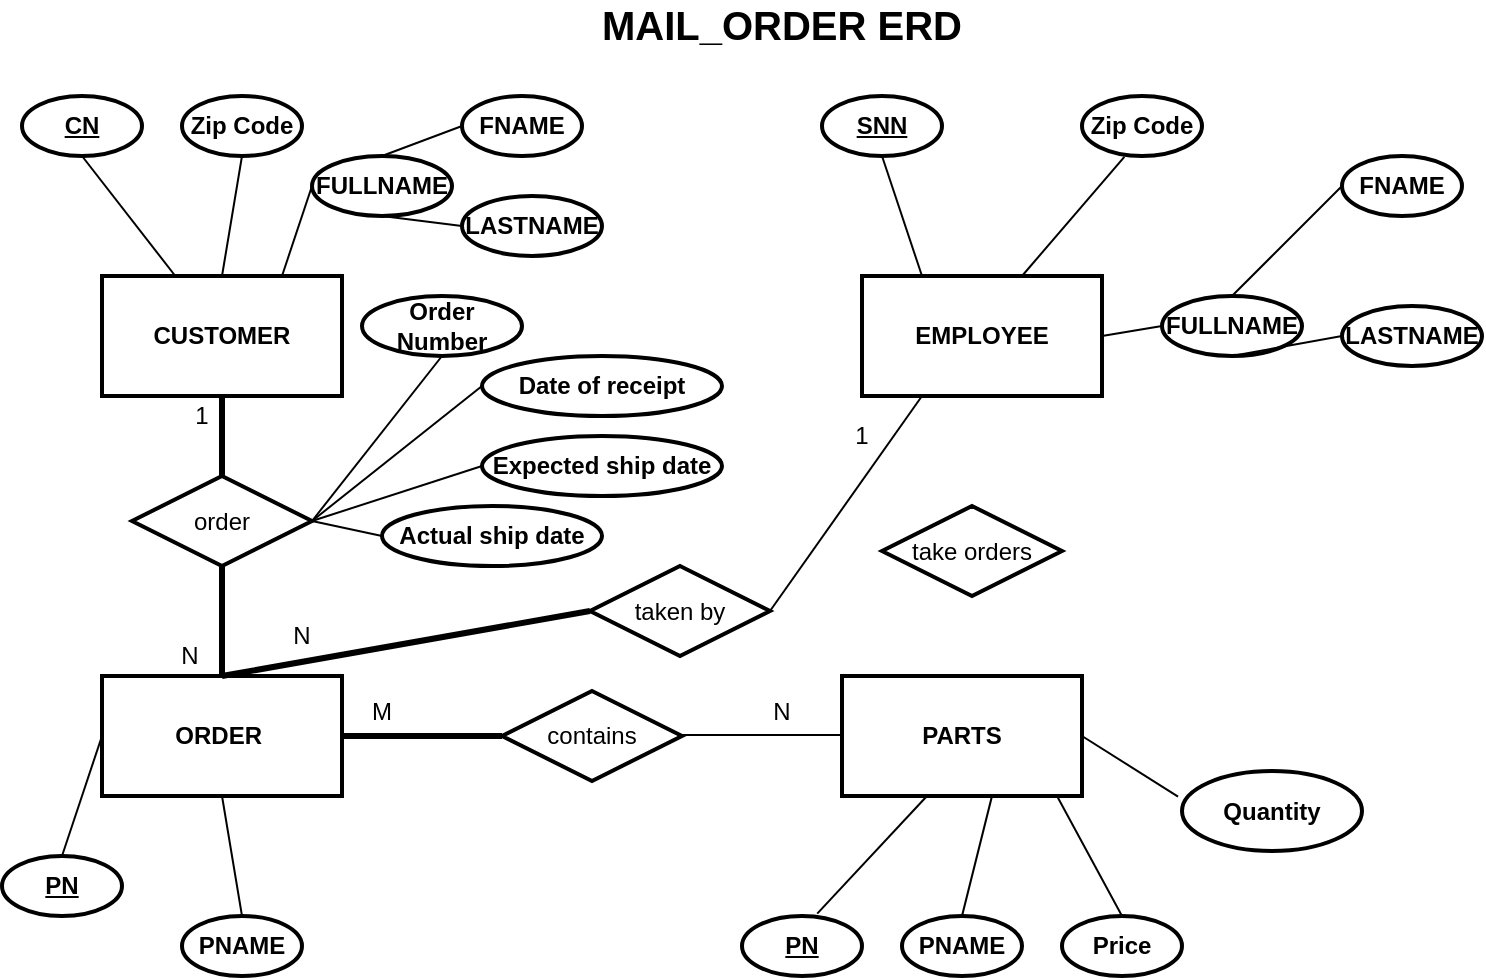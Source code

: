 <mxfile version="14.2.9" type="github"><diagram id="fhw7Gcsa4oTLrVTBU_38" name="Page-1"><mxGraphModel dx="1278" dy="508" grid="1" gridSize="10" guides="1" tooltips="1" connect="1" arrows="1" fold="1" page="1" pageScale="1" pageWidth="827" pageHeight="1169" math="0" shadow="0"><root><mxCell id="0"/><mxCell id="1" parent="0"/><mxCell id="vzhQpynMpqruUw6QNbGc-1" value="&lt;b&gt;CUSTOMER&lt;/b&gt;" style="rounded=0;whiteSpace=wrap;html=1;strokeWidth=2;" parent="1" vertex="1"><mxGeometry x="80" y="140" width="120" height="60" as="geometry"/></mxCell><mxCell id="vzhQpynMpqruUw6QNbGc-2" value="&lt;b&gt;EMPLOYEE&lt;/b&gt;" style="rounded=0;whiteSpace=wrap;html=1;strokeWidth=2;" parent="1" vertex="1"><mxGeometry x="460" y="140" width="120" height="60" as="geometry"/></mxCell><mxCell id="vzhQpynMpqruUw6QNbGc-3" value="&lt;b&gt;ORDER&amp;nbsp;&lt;/b&gt;" style="rounded=0;whiteSpace=wrap;html=1;strokeWidth=2;" parent="1" vertex="1"><mxGeometry x="80" y="340" width="120" height="60" as="geometry"/></mxCell><mxCell id="vzhQpynMpqruUw6QNbGc-4" value="CN" style="ellipse;whiteSpace=wrap;html=1;strokeWidth=2;fontStyle=5" parent="1" vertex="1"><mxGeometry x="40" y="50" width="60" height="30" as="geometry"/></mxCell><mxCell id="vzhQpynMpqruUw6QNbGc-5" value="Zip Code" style="ellipse;whiteSpace=wrap;html=1;strokeWidth=2;fontStyle=1" parent="1" vertex="1"><mxGeometry x="120" y="50" width="60" height="30" as="geometry"/></mxCell><mxCell id="vzhQpynMpqruUw6QNbGc-7" value="&lt;u&gt;SNN&lt;/u&gt;" style="ellipse;whiteSpace=wrap;html=1;strokeWidth=2;fontStyle=1" parent="1" vertex="1"><mxGeometry x="440" y="50" width="60" height="30" as="geometry"/></mxCell><mxCell id="vzhQpynMpqruUw6QNbGc-9" value="Zip Code" style="ellipse;whiteSpace=wrap;html=1;strokeWidth=2;fontStyle=1" parent="1" vertex="1"><mxGeometry x="570" y="50" width="60" height="30" as="geometry"/></mxCell><mxCell id="vzhQpynMpqruUw6QNbGc-10" value="FULLNAME" style="ellipse;whiteSpace=wrap;html=1;strokeWidth=2;fontStyle=1" parent="1" vertex="1"><mxGeometry x="610" y="150" width="70" height="30" as="geometry"/></mxCell><mxCell id="vzhQpynMpqruUw6QNbGc-11" value="FNAME" style="ellipse;whiteSpace=wrap;html=1;strokeWidth=2;fontStyle=1" parent="1" vertex="1"><mxGeometry x="700" y="80" width="60" height="30" as="geometry"/></mxCell><mxCell id="vzhQpynMpqruUw6QNbGc-13" value="LASTNAME" style="ellipse;whiteSpace=wrap;html=1;strokeWidth=2;fontStyle=1" parent="1" vertex="1"><mxGeometry x="700" y="155" width="70" height="30" as="geometry"/></mxCell><mxCell id="vzhQpynMpqruUw6QNbGc-14" value="&lt;u&gt;PN&lt;/u&gt;" style="ellipse;whiteSpace=wrap;html=1;strokeWidth=2;fontStyle=1" parent="1" vertex="1"><mxGeometry x="30" y="430" width="60" height="30" as="geometry"/></mxCell><mxCell id="vzhQpynMpqruUw6QNbGc-15" value="PNAME" style="ellipse;whiteSpace=wrap;html=1;strokeWidth=2;fontStyle=1" parent="1" vertex="1"><mxGeometry x="120" y="460" width="60" height="30" as="geometry"/></mxCell><mxCell id="vzhQpynMpqruUw6QNbGc-16" value="" style="endArrow=none;html=1;exitX=0.5;exitY=1;exitDx=0;exitDy=0;" parent="1" source="vzhQpynMpqruUw6QNbGc-4" target="vzhQpynMpqruUw6QNbGc-1" edge="1"><mxGeometry width="50" height="50" relative="1" as="geometry"><mxPoint x="90" y="280" as="sourcePoint"/><mxPoint x="140" y="230" as="targetPoint"/></mxGeometry></mxCell><mxCell id="vzhQpynMpqruUw6QNbGc-17" value="" style="endArrow=none;html=1;exitX=0.5;exitY=1;exitDx=0;exitDy=0;entryX=0.5;entryY=0;entryDx=0;entryDy=0;" parent="1" source="vzhQpynMpqruUw6QNbGc-5" target="vzhQpynMpqruUw6QNbGc-1" edge="1"><mxGeometry width="50" height="50" relative="1" as="geometry"><mxPoint x="80" y="90" as="sourcePoint"/><mxPoint x="126.667" y="150" as="targetPoint"/></mxGeometry></mxCell><mxCell id="vzhQpynMpqruUw6QNbGc-21" value="&lt;u&gt;PN&lt;/u&gt;" style="ellipse;whiteSpace=wrap;html=1;strokeWidth=2;fontStyle=1" parent="1" vertex="1"><mxGeometry x="400" y="460" width="60" height="30" as="geometry"/></mxCell><mxCell id="vzhQpynMpqruUw6QNbGc-22" value="PNAME" style="ellipse;whiteSpace=wrap;html=1;strokeWidth=2;fontStyle=1" parent="1" vertex="1"><mxGeometry x="480" y="460" width="60" height="30" as="geometry"/></mxCell><mxCell id="vzhQpynMpqruUw6QNbGc-23" value="Price" style="ellipse;whiteSpace=wrap;html=1;strokeWidth=2;fontStyle=1" parent="1" vertex="1"><mxGeometry x="560" y="460" width="60" height="30" as="geometry"/></mxCell><mxCell id="vzhQpynMpqruUw6QNbGc-24" value="Quantity" style="ellipse;whiteSpace=wrap;html=1;strokeWidth=2;fontStyle=1" parent="1" vertex="1"><mxGeometry x="620" y="387.5" width="90" height="40" as="geometry"/></mxCell><mxCell id="vzhQpynMpqruUw6QNbGc-26" value="" style="endArrow=none;html=1;exitX=0.353;exitY=1.013;exitDx=0;exitDy=0;exitPerimeter=0;" parent="1" source="vzhQpynMpqruUw6QNbGc-9" edge="1"><mxGeometry width="50" height="50" relative="1" as="geometry"><mxPoint x="480" y="200" as="sourcePoint"/><mxPoint x="540" y="140" as="targetPoint"/></mxGeometry></mxCell><mxCell id="vzhQpynMpqruUw6QNbGc-27" value="" style="endArrow=none;html=1;entryX=1;entryY=0.5;entryDx=0;entryDy=0;exitX=0;exitY=0.5;exitDx=0;exitDy=0;" parent="1" source="vzhQpynMpqruUw6QNbGc-10" target="vzhQpynMpqruUw6QNbGc-2" edge="1"><mxGeometry width="50" height="50" relative="1" as="geometry"><mxPoint x="490" y="210" as="sourcePoint"/><mxPoint x="540" y="160" as="targetPoint"/></mxGeometry></mxCell><mxCell id="vzhQpynMpqruUw6QNbGc-28" value="" style="endArrow=none;html=1;exitX=0.5;exitY=1;exitDx=0;exitDy=0;entryX=0.25;entryY=0;entryDx=0;entryDy=0;" parent="1" source="vzhQpynMpqruUw6QNbGc-7" target="vzhQpynMpqruUw6QNbGc-2" edge="1"><mxGeometry width="50" height="50" relative="1" as="geometry"><mxPoint x="500" y="220" as="sourcePoint"/><mxPoint x="550" y="170" as="targetPoint"/></mxGeometry></mxCell><mxCell id="vzhQpynMpqruUw6QNbGc-30" value="" style="endArrow=none;html=1;entryX=0.5;entryY=0;entryDx=0;entryDy=0;exitX=0;exitY=0.5;exitDx=0;exitDy=0;" parent="1" source="vzhQpynMpqruUw6QNbGc-11" target="vzhQpynMpqruUw6QNbGc-10" edge="1"><mxGeometry width="50" height="50" relative="1" as="geometry"><mxPoint x="530" y="250" as="sourcePoint"/><mxPoint x="580" y="200" as="targetPoint"/></mxGeometry></mxCell><mxCell id="vzhQpynMpqruUw6QNbGc-32" value="" style="endArrow=none;html=1;entryX=0.5;entryY=1;entryDx=0;entryDy=0;exitX=0;exitY=0.5;exitDx=0;exitDy=0;" parent="1" source="vzhQpynMpqruUw6QNbGc-13" target="vzhQpynMpqruUw6QNbGc-10" edge="1"><mxGeometry width="50" height="50" relative="1" as="geometry"><mxPoint x="720" y="115" as="sourcePoint"/><mxPoint x="700" y="185" as="targetPoint"/></mxGeometry></mxCell><mxCell id="vzhQpynMpqruUw6QNbGc-33" value="" style="endArrow=none;html=1;entryX=1;entryY=0.5;entryDx=0;entryDy=0;exitX=-0.022;exitY=0.32;exitDx=0;exitDy=0;exitPerimeter=0;" parent="1" source="vzhQpynMpqruUw6QNbGc-24" target="vzhQpynMpqruUw6QNbGc-84" edge="1"><mxGeometry width="50" height="50" relative="1" as="geometry"><mxPoint x="730" y="125" as="sourcePoint"/><mxPoint x="590" y="370" as="targetPoint"/></mxGeometry></mxCell><mxCell id="vzhQpynMpqruUw6QNbGc-34" value="" style="endArrow=none;html=1;entryX=0;entryY=0;entryDx=97.5;entryDy=60;entryPerimeter=0;exitX=0.5;exitY=0;exitDx=0;exitDy=0;" parent="1" source="vzhQpynMpqruUw6QNbGc-23" edge="1"><mxGeometry width="50" height="50" relative="1" as="geometry"><mxPoint x="590" y="450" as="sourcePoint"/><mxPoint x="557.5" y="400" as="targetPoint"/></mxGeometry></mxCell><mxCell id="vzhQpynMpqruUw6QNbGc-35" value="" style="endArrow=none;html=1;entryX=0.5;entryY=1;entryDx=0;entryDy=0;exitX=0.5;exitY=0;exitDx=0;exitDy=0;entryPerimeter=0;" parent="1" source="vzhQpynMpqruUw6QNbGc-22" edge="1"><mxGeometry width="50" height="50" relative="1" as="geometry"><mxPoint x="648.02" y="402.8" as="sourcePoint"/><mxPoint x="525" y="400" as="targetPoint"/></mxGeometry></mxCell><mxCell id="vzhQpynMpqruUw6QNbGc-36" value="" style="endArrow=none;html=1;entryX=0;entryY=0;entryDx=32.5;entryDy=60;exitX=0.627;exitY=-0.04;exitDx=0;exitDy=0;entryPerimeter=0;exitPerimeter=0;" parent="1" source="vzhQpynMpqruUw6QNbGc-21" edge="1"><mxGeometry width="50" height="50" relative="1" as="geometry"><mxPoint x="658.02" y="412.8" as="sourcePoint"/><mxPoint x="492.5" y="400" as="targetPoint"/></mxGeometry></mxCell><mxCell id="vzhQpynMpqruUw6QNbGc-37" value="" style="endArrow=none;html=1;exitX=0.5;exitY=0;exitDx=0;exitDy=0;entryX=0;entryY=0.5;entryDx=0;entryDy=0;" parent="1" source="vzhQpynMpqruUw6QNbGc-14" target="vzhQpynMpqruUw6QNbGc-3" edge="1"><mxGeometry width="50" height="50" relative="1" as="geometry"><mxPoint x="160" y="410" as="sourcePoint"/><mxPoint x="210" y="360" as="targetPoint"/></mxGeometry></mxCell><mxCell id="vzhQpynMpqruUw6QNbGc-38" value="" style="endArrow=none;html=1;exitX=0.5;exitY=0;exitDx=0;exitDy=0;entryX=0.5;entryY=1;entryDx=0;entryDy=0;" parent="1" source="vzhQpynMpqruUw6QNbGc-15" target="vzhQpynMpqruUw6QNbGc-3" edge="1"><mxGeometry width="50" height="50" relative="1" as="geometry"><mxPoint x="80" y="410" as="sourcePoint"/><mxPoint x="140" y="410" as="targetPoint"/></mxGeometry></mxCell><mxCell id="vzhQpynMpqruUw6QNbGc-47" value="taken by" style="shape=rhombus;perimeter=rhombusPerimeter;whiteSpace=wrap;html=1;align=center;strokeWidth=2;" parent="1" vertex="1"><mxGeometry x="324" y="285" width="90" height="45" as="geometry"/></mxCell><mxCell id="vzhQpynMpqruUw6QNbGc-48" value="" style="endArrow=none;html=1;rounded=0;entryX=0;entryY=0.5;entryDx=0;entryDy=0;exitX=0.5;exitY=0;exitDx=0;exitDy=0;strokeWidth=3;" parent="1" source="vzhQpynMpqruUw6QNbGc-3" target="vzhQpynMpqruUw6QNbGc-47" edge="1"><mxGeometry relative="1" as="geometry"><mxPoint x="170" y="300" as="sourcePoint"/><mxPoint x="330" y="300" as="targetPoint"/></mxGeometry></mxCell><mxCell id="vzhQpynMpqruUw6QNbGc-49" value="" style="endArrow=none;html=1;rounded=0;entryX=0.25;entryY=1;entryDx=0;entryDy=0;exitX=1;exitY=0.5;exitDx=0;exitDy=0;" parent="1" source="vzhQpynMpqruUw6QNbGc-47" target="vzhQpynMpqruUw6QNbGc-2" edge="1"><mxGeometry relative="1" as="geometry"><mxPoint x="170" y="300" as="sourcePoint"/><mxPoint x="330" y="300" as="targetPoint"/></mxGeometry></mxCell><mxCell id="vzhQpynMpqruUw6QNbGc-50" value="Order Number" style="ellipse;whiteSpace=wrap;html=1;strokeWidth=2;fontStyle=1" parent="1" vertex="1"><mxGeometry x="210" y="150" width="80" height="30" as="geometry"/></mxCell><mxCell id="vzhQpynMpqruUw6QNbGc-51" value="" style="endArrow=none;html=1;rounded=0;entryX=1;entryY=0.5;entryDx=0;entryDy=0;exitX=0.5;exitY=1;exitDx=0;exitDy=0;" parent="1" source="vzhQpynMpqruUw6QNbGc-50" target="vzhQpynMpqruUw6QNbGc-71" edge="1"><mxGeometry relative="1" as="geometry"><mxPoint x="280" y="300" as="sourcePoint"/><mxPoint x="440" y="300" as="targetPoint"/></mxGeometry></mxCell><mxCell id="vzhQpynMpqruUw6QNbGc-52" value="1" style="text;html=1;strokeColor=none;fillColor=none;align=center;verticalAlign=middle;whiteSpace=wrap;rounded=0;" parent="1" vertex="1"><mxGeometry x="440" y="210" width="40" height="20" as="geometry"/></mxCell><mxCell id="vzhQpynMpqruUw6QNbGc-53" value="N" style="text;html=1;strokeColor=none;fillColor=none;align=center;verticalAlign=middle;whiteSpace=wrap;rounded=0;" parent="1" vertex="1"><mxGeometry x="160" y="310" width="40" height="20" as="geometry"/></mxCell><mxCell id="vzhQpynMpqruUw6QNbGc-93" value="" style="edgeStyle=orthogonalEdgeStyle;rounded=0;orthogonalLoop=1;jettySize=auto;html=1;" parent="1" edge="1"><mxGeometry relative="1" as="geometry"><mxPoint x="500" y="315" as="targetPoint"/></mxGeometry></mxCell><mxCell id="vzhQpynMpqruUw6QNbGc-71" value="order" style="shape=rhombus;perimeter=rhombusPerimeter;whiteSpace=wrap;html=1;align=center;strokeWidth=2;" parent="1" vertex="1"><mxGeometry x="95" y="240" width="90" height="45" as="geometry"/></mxCell><mxCell id="vzhQpynMpqruUw6QNbGc-72" value="" style="endArrow=none;html=1;rounded=0;exitX=0.5;exitY=1;exitDx=0;exitDy=0;entryX=0.5;entryY=0;entryDx=0;entryDy=0;strokeWidth=3;" parent="1" source="vzhQpynMpqruUw6QNbGc-71" target="vzhQpynMpqruUw6QNbGc-3" edge="1"><mxGeometry relative="1" as="geometry"><mxPoint x="70" y="300" as="sourcePoint"/><mxPoint x="230" y="300" as="targetPoint"/></mxGeometry></mxCell><mxCell id="vzhQpynMpqruUw6QNbGc-73" value="" style="endArrow=none;html=1;rounded=0;exitX=0.5;exitY=1;exitDx=0;exitDy=0;entryX=0.5;entryY=0;entryDx=0;entryDy=0;strokeWidth=3;" parent="1" source="vzhQpynMpqruUw6QNbGc-1" target="vzhQpynMpqruUw6QNbGc-71" edge="1"><mxGeometry relative="1" as="geometry"><mxPoint x="70" y="300" as="sourcePoint"/><mxPoint x="230" y="300" as="targetPoint"/></mxGeometry></mxCell><mxCell id="vzhQpynMpqruUw6QNbGc-74" value="1" style="text;html=1;strokeColor=none;fillColor=none;align=center;verticalAlign=middle;whiteSpace=wrap;rounded=0;" parent="1" vertex="1"><mxGeometry x="110" y="200" width="40" height="20" as="geometry"/></mxCell><mxCell id="vzhQpynMpqruUw6QNbGc-75" value="N" style="text;html=1;strokeColor=none;fillColor=none;align=center;verticalAlign=middle;whiteSpace=wrap;rounded=0;" parent="1" vertex="1"><mxGeometry x="104" y="320" width="40" height="20" as="geometry"/></mxCell><mxCell id="vzhQpynMpqruUw6QNbGc-76" value="&lt;b&gt;MAIL_ORDER ERD&lt;/b&gt;" style="text;html=1;strokeColor=none;fillColor=none;align=center;verticalAlign=middle;whiteSpace=wrap;rounded=0;fontSize=20;" parent="1" vertex="1"><mxGeometry x="320" y="4" width="200" height="20" as="geometry"/></mxCell><mxCell id="vzhQpynMpqruUw6QNbGc-77" value="FULLNAME" style="ellipse;whiteSpace=wrap;html=1;strokeWidth=2;fontStyle=1" parent="1" vertex="1"><mxGeometry x="185" y="80" width="70" height="30" as="geometry"/></mxCell><mxCell id="vzhQpynMpqruUw6QNbGc-78" value="FNAME" style="ellipse;whiteSpace=wrap;html=1;strokeWidth=2;fontStyle=1" parent="1" vertex="1"><mxGeometry x="260" y="50" width="60" height="30" as="geometry"/></mxCell><mxCell id="vzhQpynMpqruUw6QNbGc-79" value="LASTNAME" style="ellipse;whiteSpace=wrap;html=1;strokeWidth=2;fontStyle=1" parent="1" vertex="1"><mxGeometry x="260" y="100" width="70" height="30" as="geometry"/></mxCell><mxCell id="vzhQpynMpqruUw6QNbGc-80" value="" style="endArrow=none;html=1;entryX=0.75;entryY=0;entryDx=0;entryDy=0;exitX=0;exitY=0.5;exitDx=0;exitDy=0;" parent="1" source="vzhQpynMpqruUw6QNbGc-77" target="vzhQpynMpqruUw6QNbGc-1" edge="1"><mxGeometry width="50" height="50" relative="1" as="geometry"><mxPoint x="500" y="220" as="sourcePoint"/><mxPoint x="590" y="180" as="targetPoint"/></mxGeometry></mxCell><mxCell id="vzhQpynMpqruUw6QNbGc-81" value="" style="endArrow=none;html=1;entryX=0.5;entryY=0;entryDx=0;entryDy=0;exitX=0;exitY=0.5;exitDx=0;exitDy=0;" parent="1" source="vzhQpynMpqruUw6QNbGc-78" target="vzhQpynMpqruUw6QNbGc-77" edge="1"><mxGeometry width="50" height="50" relative="1" as="geometry"><mxPoint x="150" y="190" as="sourcePoint"/><mxPoint x="200" y="140" as="targetPoint"/></mxGeometry></mxCell><mxCell id="vzhQpynMpqruUw6QNbGc-82" value="" style="endArrow=none;html=1;entryX=0.5;entryY=1;entryDx=0;entryDy=0;exitX=0;exitY=0.5;exitDx=0;exitDy=0;" parent="1" source="vzhQpynMpqruUw6QNbGc-79" target="vzhQpynMpqruUw6QNbGc-77" edge="1"><mxGeometry width="50" height="50" relative="1" as="geometry"><mxPoint x="340" y="55" as="sourcePoint"/><mxPoint x="320" y="125" as="targetPoint"/></mxGeometry></mxCell><mxCell id="vzhQpynMpqruUw6QNbGc-84" value="&lt;b&gt;PARTS&lt;/b&gt;" style="rounded=0;whiteSpace=wrap;html=1;strokeWidth=2;" parent="1" vertex="1"><mxGeometry x="450" y="340" width="120" height="60" as="geometry"/></mxCell><mxCell id="vzhQpynMpqruUw6QNbGc-86" value="contains" style="shape=rhombus;perimeter=rhombusPerimeter;whiteSpace=wrap;html=1;align=center;strokeWidth=2;" parent="1" vertex="1"><mxGeometry x="280" y="347.5" width="90" height="45" as="geometry"/></mxCell><mxCell id="vzhQpynMpqruUw6QNbGc-87" value="" style="endArrow=none;html=1;rounded=0;entryX=0;entryY=0.5;entryDx=0;entryDy=0;exitX=1;exitY=0.5;exitDx=0;exitDy=0;strokeWidth=3;" parent="1" source="vzhQpynMpqruUw6QNbGc-3" target="vzhQpynMpqruUw6QNbGc-86" edge="1"><mxGeometry relative="1" as="geometry"><mxPoint x="210" y="280" as="sourcePoint"/><mxPoint x="370" y="280" as="targetPoint"/></mxGeometry></mxCell><mxCell id="vzhQpynMpqruUw6QNbGc-89" value="" style="endArrow=none;html=1;rounded=0;entryX=0;entryY=0.5;entryDx=0;entryDy=0;exitX=1;exitY=0.5;exitDx=0;exitDy=0;" parent="1" edge="1"><mxGeometry relative="1" as="geometry"><mxPoint x="370" y="369.5" as="sourcePoint"/><mxPoint x="450" y="369.5" as="targetPoint"/></mxGeometry></mxCell><mxCell id="vzhQpynMpqruUw6QNbGc-94" value="N" style="text;html=1;strokeColor=none;fillColor=none;align=center;verticalAlign=middle;whiteSpace=wrap;rounded=0;" parent="1" vertex="1"><mxGeometry x="400" y="347.5" width="40" height="20" as="geometry"/></mxCell><mxCell id="vzhQpynMpqruUw6QNbGc-95" value="Date of receipt" style="ellipse;whiteSpace=wrap;html=1;strokeWidth=2;fontStyle=1" parent="1" vertex="1"><mxGeometry x="270" y="180" width="120" height="30" as="geometry"/></mxCell><mxCell id="vzhQpynMpqruUw6QNbGc-96" value="Expected ship date" style="ellipse;whiteSpace=wrap;html=1;strokeWidth=2;fontStyle=1" parent="1" vertex="1"><mxGeometry x="270" y="220" width="120" height="30" as="geometry"/></mxCell><mxCell id="vzhQpynMpqruUw6QNbGc-97" value="Actual ship date" style="ellipse;whiteSpace=wrap;html=1;strokeWidth=2;fontStyle=1" parent="1" vertex="1"><mxGeometry x="220" y="255" width="110" height="30" as="geometry"/></mxCell><mxCell id="vzhQpynMpqruUw6QNbGc-98" value="" style="endArrow=none;html=1;rounded=0;entryX=0;entryY=0.5;entryDx=0;entryDy=0;exitX=1;exitY=0.5;exitDx=0;exitDy=0;" parent="1" source="vzhQpynMpqruUw6QNbGc-71" target="vzhQpynMpqruUw6QNbGc-95" edge="1"><mxGeometry relative="1" as="geometry"><mxPoint x="190" y="260" as="sourcePoint"/><mxPoint x="400" y="280" as="targetPoint"/></mxGeometry></mxCell><mxCell id="vzhQpynMpqruUw6QNbGc-99" value="" style="endArrow=none;html=1;rounded=0;entryX=0;entryY=0.5;entryDx=0;entryDy=0;exitX=1;exitY=0.5;exitDx=0;exitDy=0;" parent="1" source="vzhQpynMpqruUw6QNbGc-71" target="vzhQpynMpqruUw6QNbGc-96" edge="1"><mxGeometry relative="1" as="geometry"><mxPoint x="190" y="260" as="sourcePoint"/><mxPoint x="280" y="205" as="targetPoint"/></mxGeometry></mxCell><mxCell id="vzhQpynMpqruUw6QNbGc-100" value="" style="endArrow=none;html=1;rounded=0;entryX=1;entryY=0.5;entryDx=0;entryDy=0;" parent="1" target="vzhQpynMpqruUw6QNbGc-71" edge="1"><mxGeometry relative="1" as="geometry"><mxPoint x="220" y="270" as="sourcePoint"/><mxPoint x="290" y="215" as="targetPoint"/></mxGeometry></mxCell><mxCell id="vzhQpynMpqruUw6QNbGc-101" value="M" style="text;html=1;strokeColor=none;fillColor=none;align=center;verticalAlign=middle;whiteSpace=wrap;rounded=0;" parent="1" vertex="1"><mxGeometry x="200" y="347.5" width="40" height="20" as="geometry"/></mxCell><mxCell id="EZsardNA2o0dpX1hK08U-1" value="take orders" style="shape=rhombus;perimeter=rhombusPerimeter;whiteSpace=wrap;html=1;align=center;strokeWidth=2;" vertex="1" parent="1"><mxGeometry x="470" y="255" width="90" height="45" as="geometry"/></mxCell></root></mxGraphModel></diagram></mxfile>